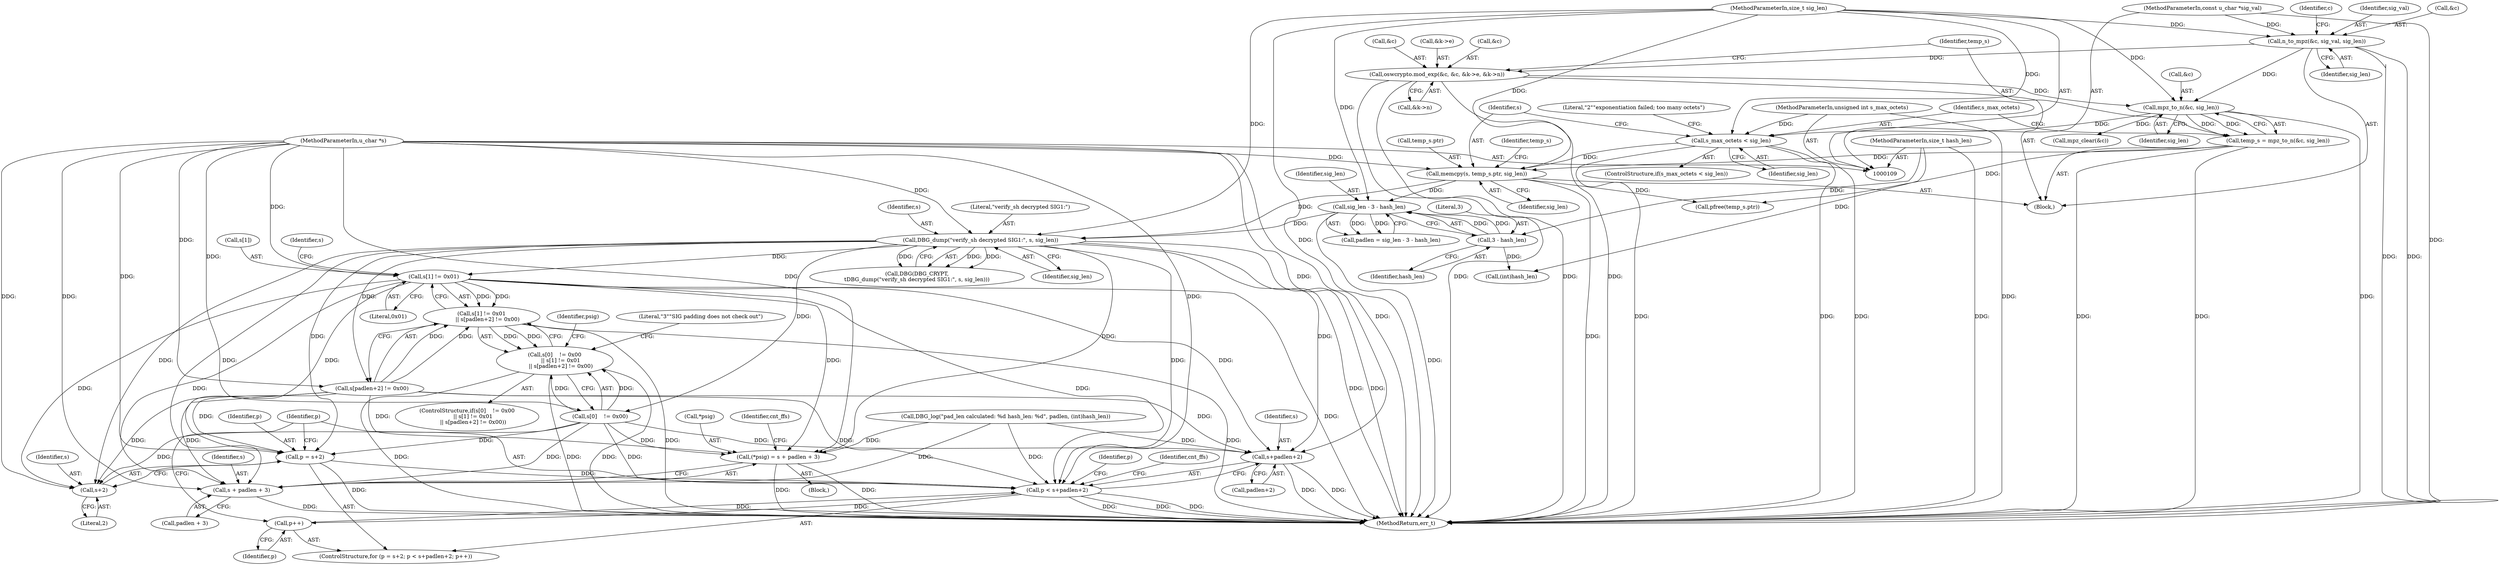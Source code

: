 digraph "0_Openswan_9eaa6c2a823c1d2b58913506a15f9474bf857a3d@pointer" {
"1000195" [label="(Call,s[1] != 0x01)"];
"1000175" [label="(Call,DBG_dump(\"verify_sh decrypted SIG1:\", s, sig_len))"];
"1000153" [label="(Call,memcpy(s, temp_s.ptr, sig_len))"];
"1000111" [label="(MethodParameterIn,u_char *s)"];
"1000140" [label="(Call,temp_s = mpz_to_n(&c, sig_len))"];
"1000142" [label="(Call,mpz_to_n(&c, sig_len))"];
"1000127" [label="(Call,oswcrypto.mod_exp(&c, &c, &k->e, &k->n))"];
"1000122" [label="(Call,n_to_mpz(&c, sig_val, sig_len))"];
"1000115" [label="(MethodParameterIn,const u_char *sig_val)"];
"1000116" [label="(MethodParameterIn,size_t sig_len)"];
"1000147" [label="(Call,s_max_octets < sig_len)"];
"1000112" [label="(MethodParameterIn,unsigned int s_max_octets)"];
"1000168" [label="(Call,sig_len - 3 - hash_len)"];
"1000170" [label="(Call,3 - hash_len)"];
"1000114" [label="(MethodParameterIn,size_t hash_len)"];
"1000194" [label="(Call,s[1] != 0x01\n       || s[padlen+2] != 0x00)"];
"1000188" [label="(Call,s[0]    != 0x00\n       || s[1] != 0x01\n       || s[padlen+2] != 0x00)"];
"1000210" [label="(Call,(*psig) = s + padlen + 3)"];
"1000213" [label="(Call,s + padlen + 3)"];
"1000225" [label="(Call,p = s+2)"];
"1000230" [label="(Call,p < s+padlen+2)"];
"1000237" [label="(Call,p++)"];
"1000227" [label="(Call,s+2)"];
"1000232" [label="(Call,s+padlen+2)"];
"1000214" [label="(Identifier,s)"];
"1000149" [label="(Identifier,sig_len)"];
"1000199" [label="(Literal,0x01)"];
"1000142" [label="(Call,mpz_to_n(&c, sig_len))"];
"1000213" [label="(Call,s + padlen + 3)"];
"1000175" [label="(Call,DBG_dump(\"verify_sh decrypted SIG1:\", s, sig_len))"];
"1000232" [label="(Call,s+padlen+2)"];
"1000130" [label="(Call,&c)"];
"1000111" [label="(MethodParameterIn,u_char *s)"];
"1000200" [label="(Call,s[padlen+2] != 0x00)"];
"1000119" [label="(Block,)"];
"1000158" [label="(Identifier,sig_len)"];
"1000161" [label="(Identifier,temp_s)"];
"1000254" [label="(MethodReturn,err_t)"];
"1000129" [label="(Identifier,c)"];
"1000211" [label="(Call,*psig)"];
"1000163" [label="(Call,mpz_clear(&c))"];
"1000114" [label="(MethodParameterIn,size_t hash_len)"];
"1000202" [label="(Identifier,s)"];
"1000169" [label="(Identifier,sig_len)"];
"1000212" [label="(Identifier,psig)"];
"1000159" [label="(Call,pfree(temp_s.ptr))"];
"1000172" [label="(Identifier,hash_len)"];
"1000132" [label="(Call,&k->e)"];
"1000125" [label="(Identifier,sig_val)"];
"1000230" [label="(Call,p < s+padlen+2)"];
"1000224" [label="(ControlStructure,for (p = s+2; p < s+padlen+2; p++))"];
"1000148" [label="(Identifier,s_max_octets)"];
"1000143" [label="(Call,&c)"];
"1000210" [label="(Call,(*psig) = s + padlen + 3)"];
"1000171" [label="(Literal,3)"];
"1000122" [label="(Call,n_to_mpz(&c, sig_val, sig_len))"];
"1000115" [label="(MethodParameterIn,const u_char *sig_val)"];
"1000155" [label="(Call,temp_s.ptr)"];
"1000173" [label="(Call,DBG(DBG_CRYPT,\n\tDBG_dump(\"verify_sh decrypted SIG1:\", s, sig_len)))"];
"1000189" [label="(Call,s[0]    != 0x00)"];
"1000237" [label="(Call,p++)"];
"1000126" [label="(Identifier,sig_len)"];
"1000226" [label="(Identifier,p)"];
"1000147" [label="(Call,s_max_octets < sig_len)"];
"1000117" [label="(Block,)"];
"1000141" [label="(Identifier,temp_s)"];
"1000176" [label="(Literal,\"verify_sh decrypted SIG1:\")"];
"1000215" [label="(Call,padlen + 3)"];
"1000242" [label="(Identifier,p)"];
"1000168" [label="(Call,sig_len - 3 - hash_len)"];
"1000166" [label="(Call,padlen = sig_len - 3 - hash_len)"];
"1000123" [label="(Call,&c)"];
"1000128" [label="(Call,&c)"];
"1000136" [label="(Call,&k->n)"];
"1000209" [label="(Literal,\"3\"\"SIG padding does not check out\")"];
"1000222" [label="(Identifier,cnt_ffs)"];
"1000116" [label="(MethodParameterIn,size_t sig_len)"];
"1000181" [label="(Call,DBG_log(\"pad_len calculated: %d hash_len: %d\", padlen, (int)hash_len))"];
"1000248" [label="(Identifier,cnt_ffs)"];
"1000187" [label="(ControlStructure,if(s[0]    != 0x00\n       || s[1] != 0x01\n       || s[padlen+2] != 0x00))"];
"1000227" [label="(Call,s+2)"];
"1000196" [label="(Call,s[1])"];
"1000184" [label="(Call,(int)hash_len)"];
"1000188" [label="(Call,s[0]    != 0x00\n       || s[1] != 0x01\n       || s[padlen+2] != 0x00)"];
"1000228" [label="(Identifier,s)"];
"1000145" [label="(Identifier,sig_len)"];
"1000178" [label="(Identifier,sig_len)"];
"1000177" [label="(Identifier,s)"];
"1000152" [label="(Literal,\"2\"\"exponentiation failed; too many octets\")"];
"1000225" [label="(Call,p = s+2)"];
"1000231" [label="(Identifier,p)"];
"1000170" [label="(Call,3 - hash_len)"];
"1000127" [label="(Call,oswcrypto.mod_exp(&c, &c, &k->e, &k->n))"];
"1000238" [label="(Identifier,p)"];
"1000154" [label="(Identifier,s)"];
"1000112" [label="(MethodParameterIn,unsigned int s_max_octets)"];
"1000233" [label="(Identifier,s)"];
"1000234" [label="(Call,padlen+2)"];
"1000195" [label="(Call,s[1] != 0x01)"];
"1000146" [label="(ControlStructure,if(s_max_octets < sig_len))"];
"1000140" [label="(Call,temp_s = mpz_to_n(&c, sig_len))"];
"1000153" [label="(Call,memcpy(s, temp_s.ptr, sig_len))"];
"1000194" [label="(Call,s[1] != 0x01\n       || s[padlen+2] != 0x00)"];
"1000229" [label="(Literal,2)"];
"1000195" -> "1000194"  [label="AST: "];
"1000195" -> "1000199"  [label="CFG: "];
"1000196" -> "1000195"  [label="AST: "];
"1000199" -> "1000195"  [label="AST: "];
"1000202" -> "1000195"  [label="CFG: "];
"1000194" -> "1000195"  [label="CFG: "];
"1000195" -> "1000254"  [label="DDG: "];
"1000195" -> "1000194"  [label="DDG: "];
"1000195" -> "1000194"  [label="DDG: "];
"1000175" -> "1000195"  [label="DDG: "];
"1000111" -> "1000195"  [label="DDG: "];
"1000195" -> "1000210"  [label="DDG: "];
"1000195" -> "1000213"  [label="DDG: "];
"1000195" -> "1000225"  [label="DDG: "];
"1000195" -> "1000227"  [label="DDG: "];
"1000195" -> "1000230"  [label="DDG: "];
"1000195" -> "1000232"  [label="DDG: "];
"1000175" -> "1000173"  [label="AST: "];
"1000175" -> "1000178"  [label="CFG: "];
"1000176" -> "1000175"  [label="AST: "];
"1000177" -> "1000175"  [label="AST: "];
"1000178" -> "1000175"  [label="AST: "];
"1000173" -> "1000175"  [label="CFG: "];
"1000175" -> "1000254"  [label="DDG: "];
"1000175" -> "1000254"  [label="DDG: "];
"1000175" -> "1000173"  [label="DDG: "];
"1000175" -> "1000173"  [label="DDG: "];
"1000175" -> "1000173"  [label="DDG: "];
"1000153" -> "1000175"  [label="DDG: "];
"1000111" -> "1000175"  [label="DDG: "];
"1000168" -> "1000175"  [label="DDG: "];
"1000116" -> "1000175"  [label="DDG: "];
"1000175" -> "1000189"  [label="DDG: "];
"1000175" -> "1000200"  [label="DDG: "];
"1000175" -> "1000210"  [label="DDG: "];
"1000175" -> "1000213"  [label="DDG: "];
"1000175" -> "1000225"  [label="DDG: "];
"1000175" -> "1000227"  [label="DDG: "];
"1000175" -> "1000230"  [label="DDG: "];
"1000175" -> "1000232"  [label="DDG: "];
"1000153" -> "1000119"  [label="AST: "];
"1000153" -> "1000158"  [label="CFG: "];
"1000154" -> "1000153"  [label="AST: "];
"1000155" -> "1000153"  [label="AST: "];
"1000158" -> "1000153"  [label="AST: "];
"1000161" -> "1000153"  [label="CFG: "];
"1000153" -> "1000254"  [label="DDG: "];
"1000111" -> "1000153"  [label="DDG: "];
"1000140" -> "1000153"  [label="DDG: "];
"1000147" -> "1000153"  [label="DDG: "];
"1000116" -> "1000153"  [label="DDG: "];
"1000153" -> "1000159"  [label="DDG: "];
"1000153" -> "1000168"  [label="DDG: "];
"1000111" -> "1000109"  [label="AST: "];
"1000111" -> "1000254"  [label="DDG: "];
"1000111" -> "1000189"  [label="DDG: "];
"1000111" -> "1000200"  [label="DDG: "];
"1000111" -> "1000210"  [label="DDG: "];
"1000111" -> "1000213"  [label="DDG: "];
"1000111" -> "1000225"  [label="DDG: "];
"1000111" -> "1000227"  [label="DDG: "];
"1000111" -> "1000230"  [label="DDG: "];
"1000111" -> "1000232"  [label="DDG: "];
"1000140" -> "1000119"  [label="AST: "];
"1000140" -> "1000142"  [label="CFG: "];
"1000141" -> "1000140"  [label="AST: "];
"1000142" -> "1000140"  [label="AST: "];
"1000148" -> "1000140"  [label="CFG: "];
"1000140" -> "1000254"  [label="DDG: "];
"1000140" -> "1000254"  [label="DDG: "];
"1000142" -> "1000140"  [label="DDG: "];
"1000142" -> "1000140"  [label="DDG: "];
"1000140" -> "1000159"  [label="DDG: "];
"1000142" -> "1000145"  [label="CFG: "];
"1000143" -> "1000142"  [label="AST: "];
"1000145" -> "1000142"  [label="AST: "];
"1000142" -> "1000254"  [label="DDG: "];
"1000127" -> "1000142"  [label="DDG: "];
"1000122" -> "1000142"  [label="DDG: "];
"1000116" -> "1000142"  [label="DDG: "];
"1000142" -> "1000147"  [label="DDG: "];
"1000142" -> "1000163"  [label="DDG: "];
"1000127" -> "1000119"  [label="AST: "];
"1000127" -> "1000136"  [label="CFG: "];
"1000128" -> "1000127"  [label="AST: "];
"1000130" -> "1000127"  [label="AST: "];
"1000132" -> "1000127"  [label="AST: "];
"1000136" -> "1000127"  [label="AST: "];
"1000141" -> "1000127"  [label="CFG: "];
"1000127" -> "1000254"  [label="DDG: "];
"1000127" -> "1000254"  [label="DDG: "];
"1000127" -> "1000254"  [label="DDG: "];
"1000122" -> "1000127"  [label="DDG: "];
"1000122" -> "1000119"  [label="AST: "];
"1000122" -> "1000126"  [label="CFG: "];
"1000123" -> "1000122"  [label="AST: "];
"1000125" -> "1000122"  [label="AST: "];
"1000126" -> "1000122"  [label="AST: "];
"1000129" -> "1000122"  [label="CFG: "];
"1000122" -> "1000254"  [label="DDG: "];
"1000122" -> "1000254"  [label="DDG: "];
"1000115" -> "1000122"  [label="DDG: "];
"1000116" -> "1000122"  [label="DDG: "];
"1000115" -> "1000109"  [label="AST: "];
"1000115" -> "1000254"  [label="DDG: "];
"1000116" -> "1000109"  [label="AST: "];
"1000116" -> "1000254"  [label="DDG: "];
"1000116" -> "1000147"  [label="DDG: "];
"1000116" -> "1000168"  [label="DDG: "];
"1000147" -> "1000146"  [label="AST: "];
"1000147" -> "1000149"  [label="CFG: "];
"1000148" -> "1000147"  [label="AST: "];
"1000149" -> "1000147"  [label="AST: "];
"1000152" -> "1000147"  [label="CFG: "];
"1000154" -> "1000147"  [label="CFG: "];
"1000147" -> "1000254"  [label="DDG: "];
"1000147" -> "1000254"  [label="DDG: "];
"1000147" -> "1000254"  [label="DDG: "];
"1000112" -> "1000147"  [label="DDG: "];
"1000112" -> "1000109"  [label="AST: "];
"1000112" -> "1000254"  [label="DDG: "];
"1000168" -> "1000166"  [label="AST: "];
"1000168" -> "1000170"  [label="CFG: "];
"1000169" -> "1000168"  [label="AST: "];
"1000170" -> "1000168"  [label="AST: "];
"1000166" -> "1000168"  [label="CFG: "];
"1000168" -> "1000254"  [label="DDG: "];
"1000168" -> "1000166"  [label="DDG: "];
"1000168" -> "1000166"  [label="DDG: "];
"1000170" -> "1000168"  [label="DDG: "];
"1000170" -> "1000168"  [label="DDG: "];
"1000170" -> "1000172"  [label="CFG: "];
"1000171" -> "1000170"  [label="AST: "];
"1000172" -> "1000170"  [label="AST: "];
"1000114" -> "1000170"  [label="DDG: "];
"1000170" -> "1000184"  [label="DDG: "];
"1000114" -> "1000109"  [label="AST: "];
"1000114" -> "1000254"  [label="DDG: "];
"1000114" -> "1000184"  [label="DDG: "];
"1000194" -> "1000188"  [label="AST: "];
"1000194" -> "1000200"  [label="CFG: "];
"1000200" -> "1000194"  [label="AST: "];
"1000188" -> "1000194"  [label="CFG: "];
"1000194" -> "1000254"  [label="DDG: "];
"1000194" -> "1000254"  [label="DDG: "];
"1000194" -> "1000188"  [label="DDG: "];
"1000194" -> "1000188"  [label="DDG: "];
"1000200" -> "1000194"  [label="DDG: "];
"1000200" -> "1000194"  [label="DDG: "];
"1000188" -> "1000187"  [label="AST: "];
"1000188" -> "1000189"  [label="CFG: "];
"1000189" -> "1000188"  [label="AST: "];
"1000209" -> "1000188"  [label="CFG: "];
"1000212" -> "1000188"  [label="CFG: "];
"1000188" -> "1000254"  [label="DDG: "];
"1000188" -> "1000254"  [label="DDG: "];
"1000188" -> "1000254"  [label="DDG: "];
"1000189" -> "1000188"  [label="DDG: "];
"1000189" -> "1000188"  [label="DDG: "];
"1000210" -> "1000117"  [label="AST: "];
"1000210" -> "1000213"  [label="CFG: "];
"1000211" -> "1000210"  [label="AST: "];
"1000213" -> "1000210"  [label="AST: "];
"1000222" -> "1000210"  [label="CFG: "];
"1000210" -> "1000254"  [label="DDG: "];
"1000210" -> "1000254"  [label="DDG: "];
"1000200" -> "1000210"  [label="DDG: "];
"1000189" -> "1000210"  [label="DDG: "];
"1000181" -> "1000210"  [label="DDG: "];
"1000213" -> "1000215"  [label="CFG: "];
"1000214" -> "1000213"  [label="AST: "];
"1000215" -> "1000213"  [label="AST: "];
"1000213" -> "1000254"  [label="DDG: "];
"1000200" -> "1000213"  [label="DDG: "];
"1000189" -> "1000213"  [label="DDG: "];
"1000181" -> "1000213"  [label="DDG: "];
"1000225" -> "1000224"  [label="AST: "];
"1000225" -> "1000227"  [label="CFG: "];
"1000226" -> "1000225"  [label="AST: "];
"1000227" -> "1000225"  [label="AST: "];
"1000231" -> "1000225"  [label="CFG: "];
"1000225" -> "1000254"  [label="DDG: "];
"1000200" -> "1000225"  [label="DDG: "];
"1000189" -> "1000225"  [label="DDG: "];
"1000225" -> "1000230"  [label="DDG: "];
"1000230" -> "1000224"  [label="AST: "];
"1000230" -> "1000232"  [label="CFG: "];
"1000231" -> "1000230"  [label="AST: "];
"1000232" -> "1000230"  [label="AST: "];
"1000242" -> "1000230"  [label="CFG: "];
"1000248" -> "1000230"  [label="CFG: "];
"1000230" -> "1000254"  [label="DDG: "];
"1000230" -> "1000254"  [label="DDG: "];
"1000230" -> "1000254"  [label="DDG: "];
"1000237" -> "1000230"  [label="DDG: "];
"1000200" -> "1000230"  [label="DDG: "];
"1000189" -> "1000230"  [label="DDG: "];
"1000181" -> "1000230"  [label="DDG: "];
"1000230" -> "1000237"  [label="DDG: "];
"1000237" -> "1000224"  [label="AST: "];
"1000237" -> "1000238"  [label="CFG: "];
"1000238" -> "1000237"  [label="AST: "];
"1000231" -> "1000237"  [label="CFG: "];
"1000227" -> "1000229"  [label="CFG: "];
"1000228" -> "1000227"  [label="AST: "];
"1000229" -> "1000227"  [label="AST: "];
"1000200" -> "1000227"  [label="DDG: "];
"1000189" -> "1000227"  [label="DDG: "];
"1000232" -> "1000234"  [label="CFG: "];
"1000233" -> "1000232"  [label="AST: "];
"1000234" -> "1000232"  [label="AST: "];
"1000232" -> "1000254"  [label="DDG: "];
"1000232" -> "1000254"  [label="DDG: "];
"1000200" -> "1000232"  [label="DDG: "];
"1000189" -> "1000232"  [label="DDG: "];
"1000181" -> "1000232"  [label="DDG: "];
}

